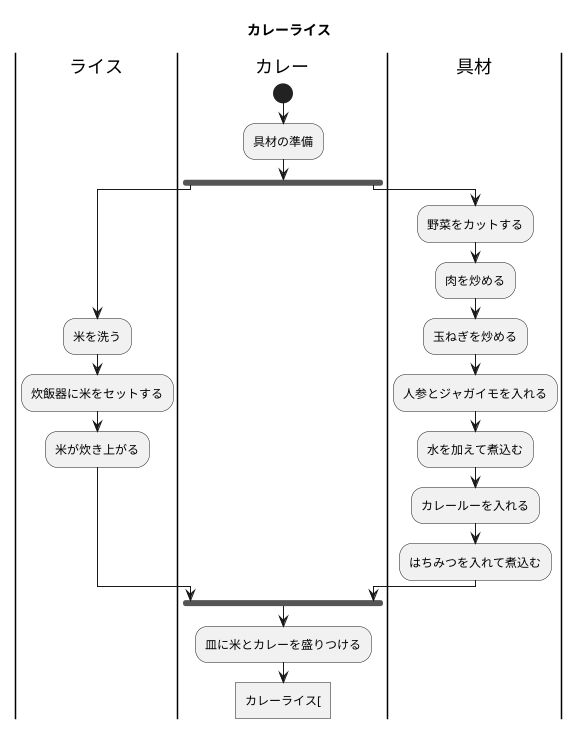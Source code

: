@startuml
title カレーライス

|ライス|
|カレー|
|具材|

|カレー|
start 
:具材の準備;

fork
|カレー|

    |ライス|
    :米を洗う;
    :炊飯器に米をセットする;
    :米が炊き上がる;

    |ライス|

|具材|
fork again
:野菜をカットする;
:肉を炒める;
:玉ねぎを炒める;
:人参とジャガイモを入れる;
:水を加えて煮込む;
:カレールーを入れる;
:はちみつを入れて煮込む;

|具材|

|カレー|
end fork
:皿に米とカレーを盛りつける;
:カレーライス[]
|カレー|




@enduml